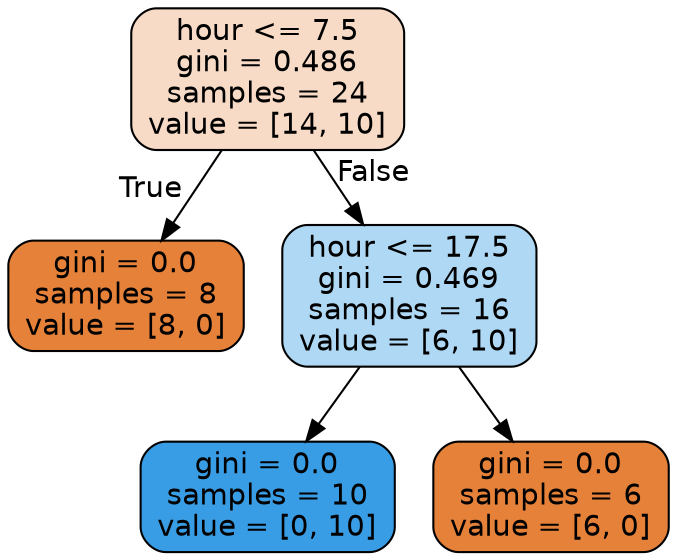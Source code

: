 digraph Tree {
node [shape=box, style="filled, rounded", color="black", fontname=helvetica] ;
edge [fontname=helvetica] ;
0 [label="hour <= 7.5\ngini = 0.486\nsamples = 24\nvalue = [14, 10]", fillcolor="#e5813949"] ;
1 [label="gini = 0.0\nsamples = 8\nvalue = [8, 0]", fillcolor="#e58139ff"] ;
0 -> 1 [labeldistance=2.5, labelangle=45, headlabel="True"] ;
2 [label="hour <= 17.5\ngini = 0.469\nsamples = 16\nvalue = [6, 10]", fillcolor="#399de566"] ;
0 -> 2 [labeldistance=2.5, labelangle=-45, headlabel="False"] ;
3 [label="gini = 0.0\nsamples = 10\nvalue = [0, 10]", fillcolor="#399de5ff"] ;
2 -> 3 ;
4 [label="gini = 0.0\nsamples = 6\nvalue = [6, 0]", fillcolor="#e58139ff"] ;
2 -> 4 ;
}